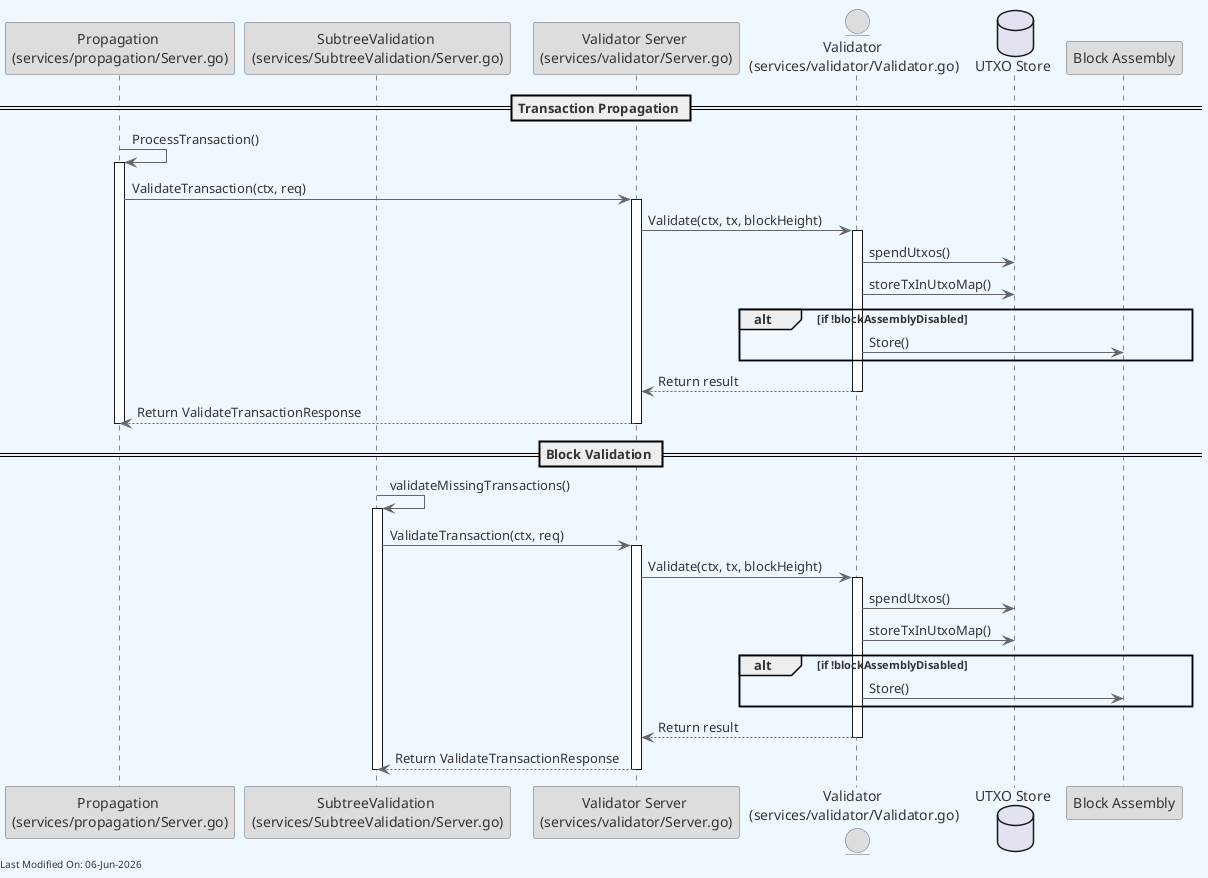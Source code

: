 @startuml
skinparam backgroundColor #F0F8FF
skinparam defaultFontColor #333333
skinparam arrowColor #666666

' Define borders for all elements
skinparam entity {
  BorderColor #666666
  BackgroundColor #DDDDDD
}

skinparam control {
  BorderColor #666666
  BackgroundColor #DDDDDD
}

skinparam participant {
  BorderColor #666666
  BackgroundColor #DDDDDD
}



participant "Propagation \n(services/propagation/Server.go)" as Propagation
participant "SubtreeValidation \n(services/SubtreeValidation/Server.go)" as SubtreeValidation
participant "Validator Server \n(services/validator/Server.go)" as ValidatorServer
entity "Validator \n(services/validator/Validator.go)" as Validator
database "UTXO Store" as UTXOStore
participant "Block Assembly" as BlockAssembly

== Transaction Propagation ==
Propagation -> Propagation: ProcessTransaction()
activate Propagation
Propagation -> ValidatorServer: ValidateTransaction(ctx, req)
activate ValidatorServer
ValidatorServer -> Validator: Validate(ctx, tx, blockHeight)
activate Validator
Validator -> UTXOStore: spendUtxos()
Validator -> UTXOStore: storeTxInUtxoMap()
alt if !blockAssemblyDisabled
    Validator -> BlockAssembly: Store()
end
Validator --> ValidatorServer: Return result
deactivate Validator
ValidatorServer --> Propagation: Return ValidateTransactionResponse
deactivate ValidatorServer
deactivate Propagation

== Block Validation ==
SubtreeValidation -> SubtreeValidation: validateMissingTransactions()
activate SubtreeValidation
SubtreeValidation -> ValidatorServer: ValidateTransaction(ctx, req)
activate ValidatorServer
ValidatorServer -> Validator: Validate(ctx, tx, blockHeight)
activate Validator
Validator -> UTXOStore: spendUtxos()
Validator -> UTXOStore: storeTxInUtxoMap()
alt if !blockAssemblyDisabled
    Validator -> BlockAssembly: Store()
end
Validator --> ValidatorServer: Return result
deactivate Validator
ValidatorServer --> SubtreeValidation: Return ValidateTransactionResponse
deactivate ValidatorServer
deactivate SubtreeValidation

left footer Last Modified On: %date("dd-MMM-yyyy")

@enduml
